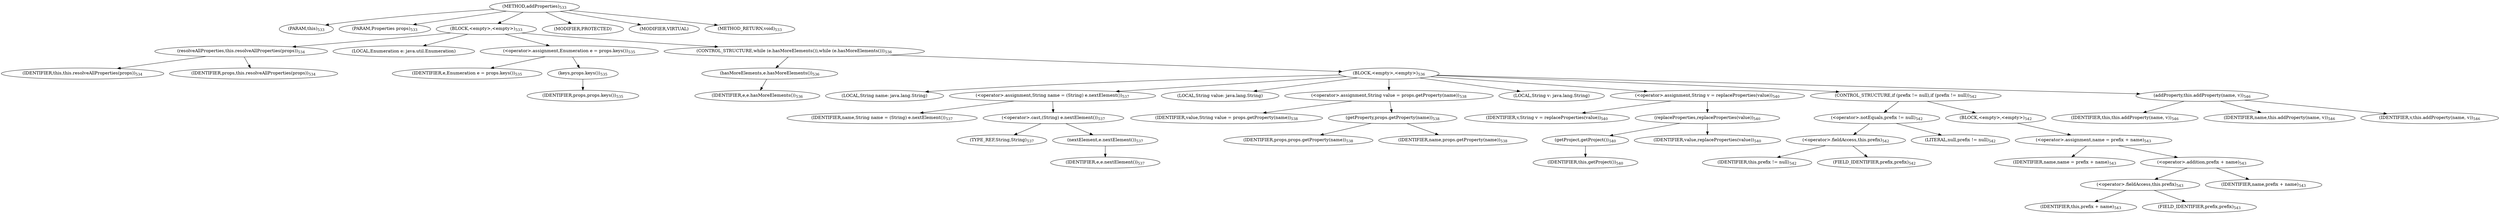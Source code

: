 digraph "addProperties" {  
"1020" [label = <(METHOD,addProperties)<SUB>533</SUB>> ]
"86" [label = <(PARAM,this)<SUB>533</SUB>> ]
"1021" [label = <(PARAM,Properties props)<SUB>533</SUB>> ]
"1022" [label = <(BLOCK,&lt;empty&gt;,&lt;empty&gt;)<SUB>533</SUB>> ]
"1023" [label = <(resolveAllProperties,this.resolveAllProperties(props))<SUB>534</SUB>> ]
"85" [label = <(IDENTIFIER,this,this.resolveAllProperties(props))<SUB>534</SUB>> ]
"1024" [label = <(IDENTIFIER,props,this.resolveAllProperties(props))<SUB>534</SUB>> ]
"1025" [label = <(LOCAL,Enumeration e: java.util.Enumeration)> ]
"1026" [label = <(&lt;operator&gt;.assignment,Enumeration e = props.keys())<SUB>535</SUB>> ]
"1027" [label = <(IDENTIFIER,e,Enumeration e = props.keys())<SUB>535</SUB>> ]
"1028" [label = <(keys,props.keys())<SUB>535</SUB>> ]
"1029" [label = <(IDENTIFIER,props,props.keys())<SUB>535</SUB>> ]
"1030" [label = <(CONTROL_STRUCTURE,while (e.hasMoreElements()),while (e.hasMoreElements()))<SUB>536</SUB>> ]
"1031" [label = <(hasMoreElements,e.hasMoreElements())<SUB>536</SUB>> ]
"1032" [label = <(IDENTIFIER,e,e.hasMoreElements())<SUB>536</SUB>> ]
"1033" [label = <(BLOCK,&lt;empty&gt;,&lt;empty&gt;)<SUB>536</SUB>> ]
"1034" [label = <(LOCAL,String name: java.lang.String)> ]
"1035" [label = <(&lt;operator&gt;.assignment,String name = (String) e.nextElement())<SUB>537</SUB>> ]
"1036" [label = <(IDENTIFIER,name,String name = (String) e.nextElement())<SUB>537</SUB>> ]
"1037" [label = <(&lt;operator&gt;.cast,(String) e.nextElement())<SUB>537</SUB>> ]
"1038" [label = <(TYPE_REF,String,String)<SUB>537</SUB>> ]
"1039" [label = <(nextElement,e.nextElement())<SUB>537</SUB>> ]
"1040" [label = <(IDENTIFIER,e,e.nextElement())<SUB>537</SUB>> ]
"1041" [label = <(LOCAL,String value: java.lang.String)> ]
"1042" [label = <(&lt;operator&gt;.assignment,String value = props.getProperty(name))<SUB>538</SUB>> ]
"1043" [label = <(IDENTIFIER,value,String value = props.getProperty(name))<SUB>538</SUB>> ]
"1044" [label = <(getProperty,props.getProperty(name))<SUB>538</SUB>> ]
"1045" [label = <(IDENTIFIER,props,props.getProperty(name))<SUB>538</SUB>> ]
"1046" [label = <(IDENTIFIER,name,props.getProperty(name))<SUB>538</SUB>> ]
"1047" [label = <(LOCAL,String v: java.lang.String)> ]
"1048" [label = <(&lt;operator&gt;.assignment,String v = replaceProperties(value))<SUB>540</SUB>> ]
"1049" [label = <(IDENTIFIER,v,String v = replaceProperties(value))<SUB>540</SUB>> ]
"1050" [label = <(replaceProperties,replaceProperties(value))<SUB>540</SUB>> ]
"1051" [label = <(getProject,getProject())<SUB>540</SUB>> ]
"87" [label = <(IDENTIFIER,this,getProject())<SUB>540</SUB>> ]
"1052" [label = <(IDENTIFIER,value,replaceProperties(value))<SUB>540</SUB>> ]
"1053" [label = <(CONTROL_STRUCTURE,if (prefix != null),if (prefix != null))<SUB>542</SUB>> ]
"1054" [label = <(&lt;operator&gt;.notEquals,prefix != null)<SUB>542</SUB>> ]
"1055" [label = <(&lt;operator&gt;.fieldAccess,this.prefix)<SUB>542</SUB>> ]
"1056" [label = <(IDENTIFIER,this,prefix != null)<SUB>542</SUB>> ]
"1057" [label = <(FIELD_IDENTIFIER,prefix,prefix)<SUB>542</SUB>> ]
"1058" [label = <(LITERAL,null,prefix != null)<SUB>542</SUB>> ]
"1059" [label = <(BLOCK,&lt;empty&gt;,&lt;empty&gt;)<SUB>542</SUB>> ]
"1060" [label = <(&lt;operator&gt;.assignment,name = prefix + name)<SUB>543</SUB>> ]
"1061" [label = <(IDENTIFIER,name,name = prefix + name)<SUB>543</SUB>> ]
"1062" [label = <(&lt;operator&gt;.addition,prefix + name)<SUB>543</SUB>> ]
"1063" [label = <(&lt;operator&gt;.fieldAccess,this.prefix)<SUB>543</SUB>> ]
"1064" [label = <(IDENTIFIER,this,prefix + name)<SUB>543</SUB>> ]
"1065" [label = <(FIELD_IDENTIFIER,prefix,prefix)<SUB>543</SUB>> ]
"1066" [label = <(IDENTIFIER,name,prefix + name)<SUB>543</SUB>> ]
"1067" [label = <(addProperty,this.addProperty(name, v))<SUB>546</SUB>> ]
"88" [label = <(IDENTIFIER,this,this.addProperty(name, v))<SUB>546</SUB>> ]
"1068" [label = <(IDENTIFIER,name,this.addProperty(name, v))<SUB>546</SUB>> ]
"1069" [label = <(IDENTIFIER,v,this.addProperty(name, v))<SUB>546</SUB>> ]
"1070" [label = <(MODIFIER,PROTECTED)> ]
"1071" [label = <(MODIFIER,VIRTUAL)> ]
"1072" [label = <(METHOD_RETURN,void)<SUB>533</SUB>> ]
  "1020" -> "86" 
  "1020" -> "1021" 
  "1020" -> "1022" 
  "1020" -> "1070" 
  "1020" -> "1071" 
  "1020" -> "1072" 
  "1022" -> "1023" 
  "1022" -> "1025" 
  "1022" -> "1026" 
  "1022" -> "1030" 
  "1023" -> "85" 
  "1023" -> "1024" 
  "1026" -> "1027" 
  "1026" -> "1028" 
  "1028" -> "1029" 
  "1030" -> "1031" 
  "1030" -> "1033" 
  "1031" -> "1032" 
  "1033" -> "1034" 
  "1033" -> "1035" 
  "1033" -> "1041" 
  "1033" -> "1042" 
  "1033" -> "1047" 
  "1033" -> "1048" 
  "1033" -> "1053" 
  "1033" -> "1067" 
  "1035" -> "1036" 
  "1035" -> "1037" 
  "1037" -> "1038" 
  "1037" -> "1039" 
  "1039" -> "1040" 
  "1042" -> "1043" 
  "1042" -> "1044" 
  "1044" -> "1045" 
  "1044" -> "1046" 
  "1048" -> "1049" 
  "1048" -> "1050" 
  "1050" -> "1051" 
  "1050" -> "1052" 
  "1051" -> "87" 
  "1053" -> "1054" 
  "1053" -> "1059" 
  "1054" -> "1055" 
  "1054" -> "1058" 
  "1055" -> "1056" 
  "1055" -> "1057" 
  "1059" -> "1060" 
  "1060" -> "1061" 
  "1060" -> "1062" 
  "1062" -> "1063" 
  "1062" -> "1066" 
  "1063" -> "1064" 
  "1063" -> "1065" 
  "1067" -> "88" 
  "1067" -> "1068" 
  "1067" -> "1069" 
}
